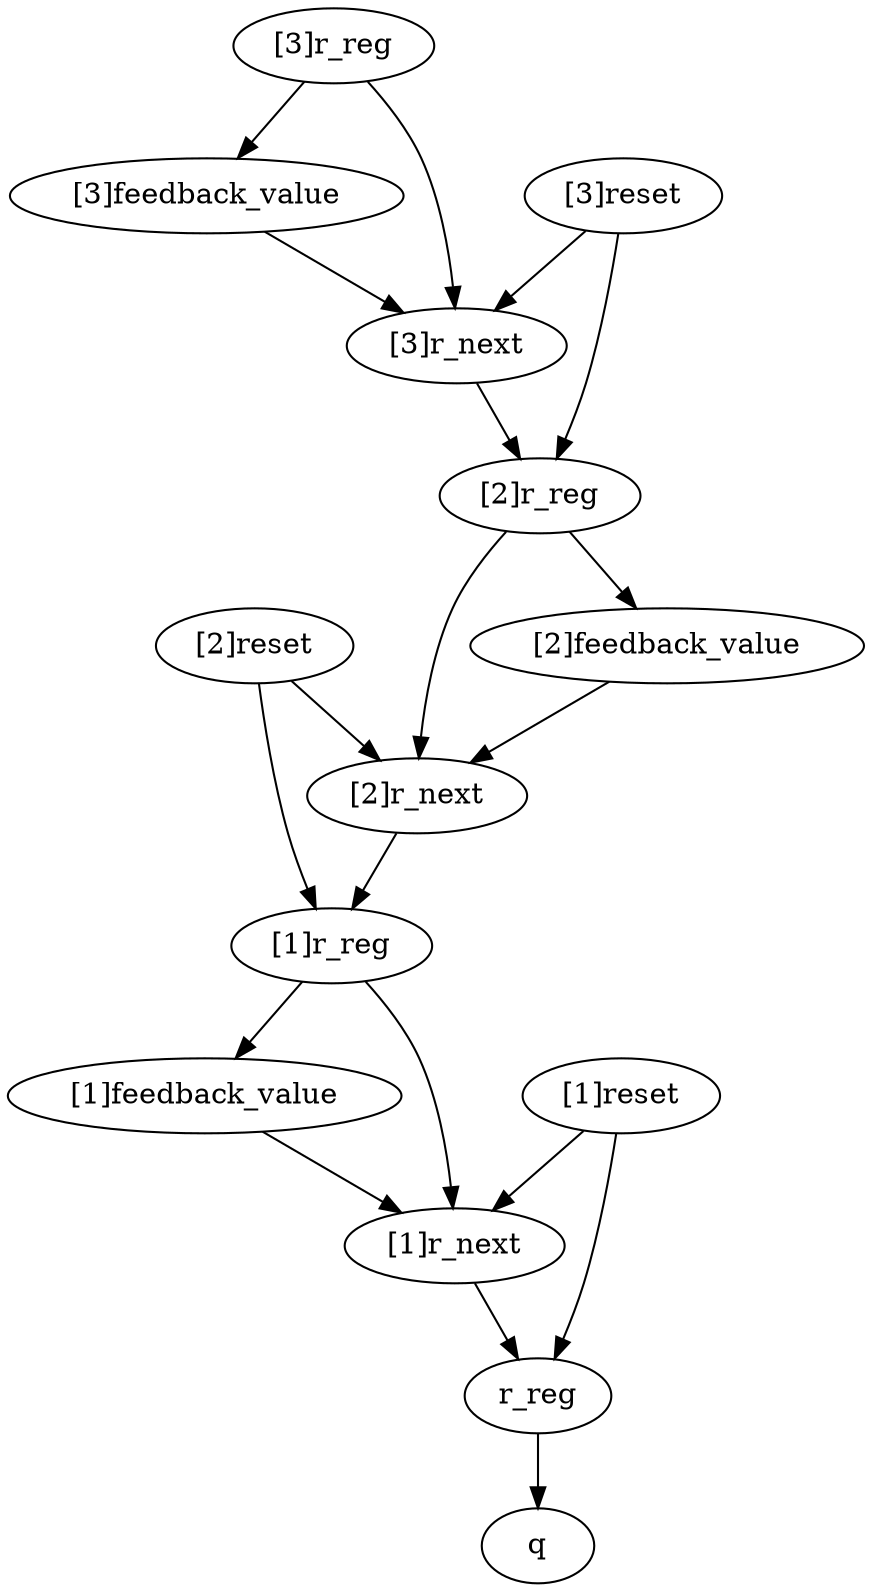 strict digraph "" {
	"[2]reset"	[complexity=21,
		importance=1.55452849754,
		rank=0.0740251665495];
	"[1]r_reg"	[complexity=13,
		importance=1.17190382772,
		rank=0.0901464482862];
	"[2]reset" -> "[1]r_reg";
	"[2]r_next"	[complexity=15,
		importance=1.43807751382,
		rank=0.0958718342544];
	"[2]reset" -> "[2]r_next";
	"[1]feedback_value"	[complexity=10,
		importance=0.883549016276,
		rank=0.0883549016276];
	"[1]r_next"	[complexity=4,
		importance=0.719038756908,
		rank=0.179759689227];
	"[1]feedback_value" -> "[1]r_next";
	"[1]r_reg" -> "[1]feedback_value";
	"[1]r_reg" -> "[1]r_next";
	"[3]feedback_value"	[complexity=32,
		importance=2.32162653009,
		rank=0.0725508290654];
	"[3]r_next"	[complexity=26,
		importance=2.15711627072,
		rank=0.0829660104124];
	"[3]feedback_value" -> "[3]r_next";
	"[2]r_reg"	[complexity=24,
		importance=1.89094258463,
		rank=0.0787892743595];
	"[2]feedback_value"	[complexity=21,
		importance=1.60258777318,
		rank=0.0763137034849];
	"[2]r_reg" -> "[2]feedback_value";
	"[2]r_reg" -> "[2]r_next";
	"[3]r_next" -> "[2]r_reg";
	"[2]feedback_value" -> "[2]r_next";
	"[3]r_reg"	[complexity=35,
		importance=2.60998134154,
		rank=0.0745708954725];
	"[3]r_reg" -> "[3]feedback_value";
	"[3]r_reg" -> "[3]r_next";
	q	[complexity=0,
		importance=0.164510259368,
		rank=0.0];
	r_reg	[complexity=2,
		importance=0.452865070813,
		rank=0.226432535406];
	"[1]r_next" -> r_reg;
	"[2]r_next" -> "[1]r_reg";
	r_reg -> q;
	"[1]reset"	[complexity=10,
		importance=0.835489740632,
		rank=0.0835489740632];
	"[1]reset" -> "[1]r_next";
	"[1]reset" -> r_reg;
	"[3]reset"	[complexity=32,
		importance=2.27356725445,
		rank=0.0710489767015];
	"[3]reset" -> "[2]r_reg";
	"[3]reset" -> "[3]r_next";
}

